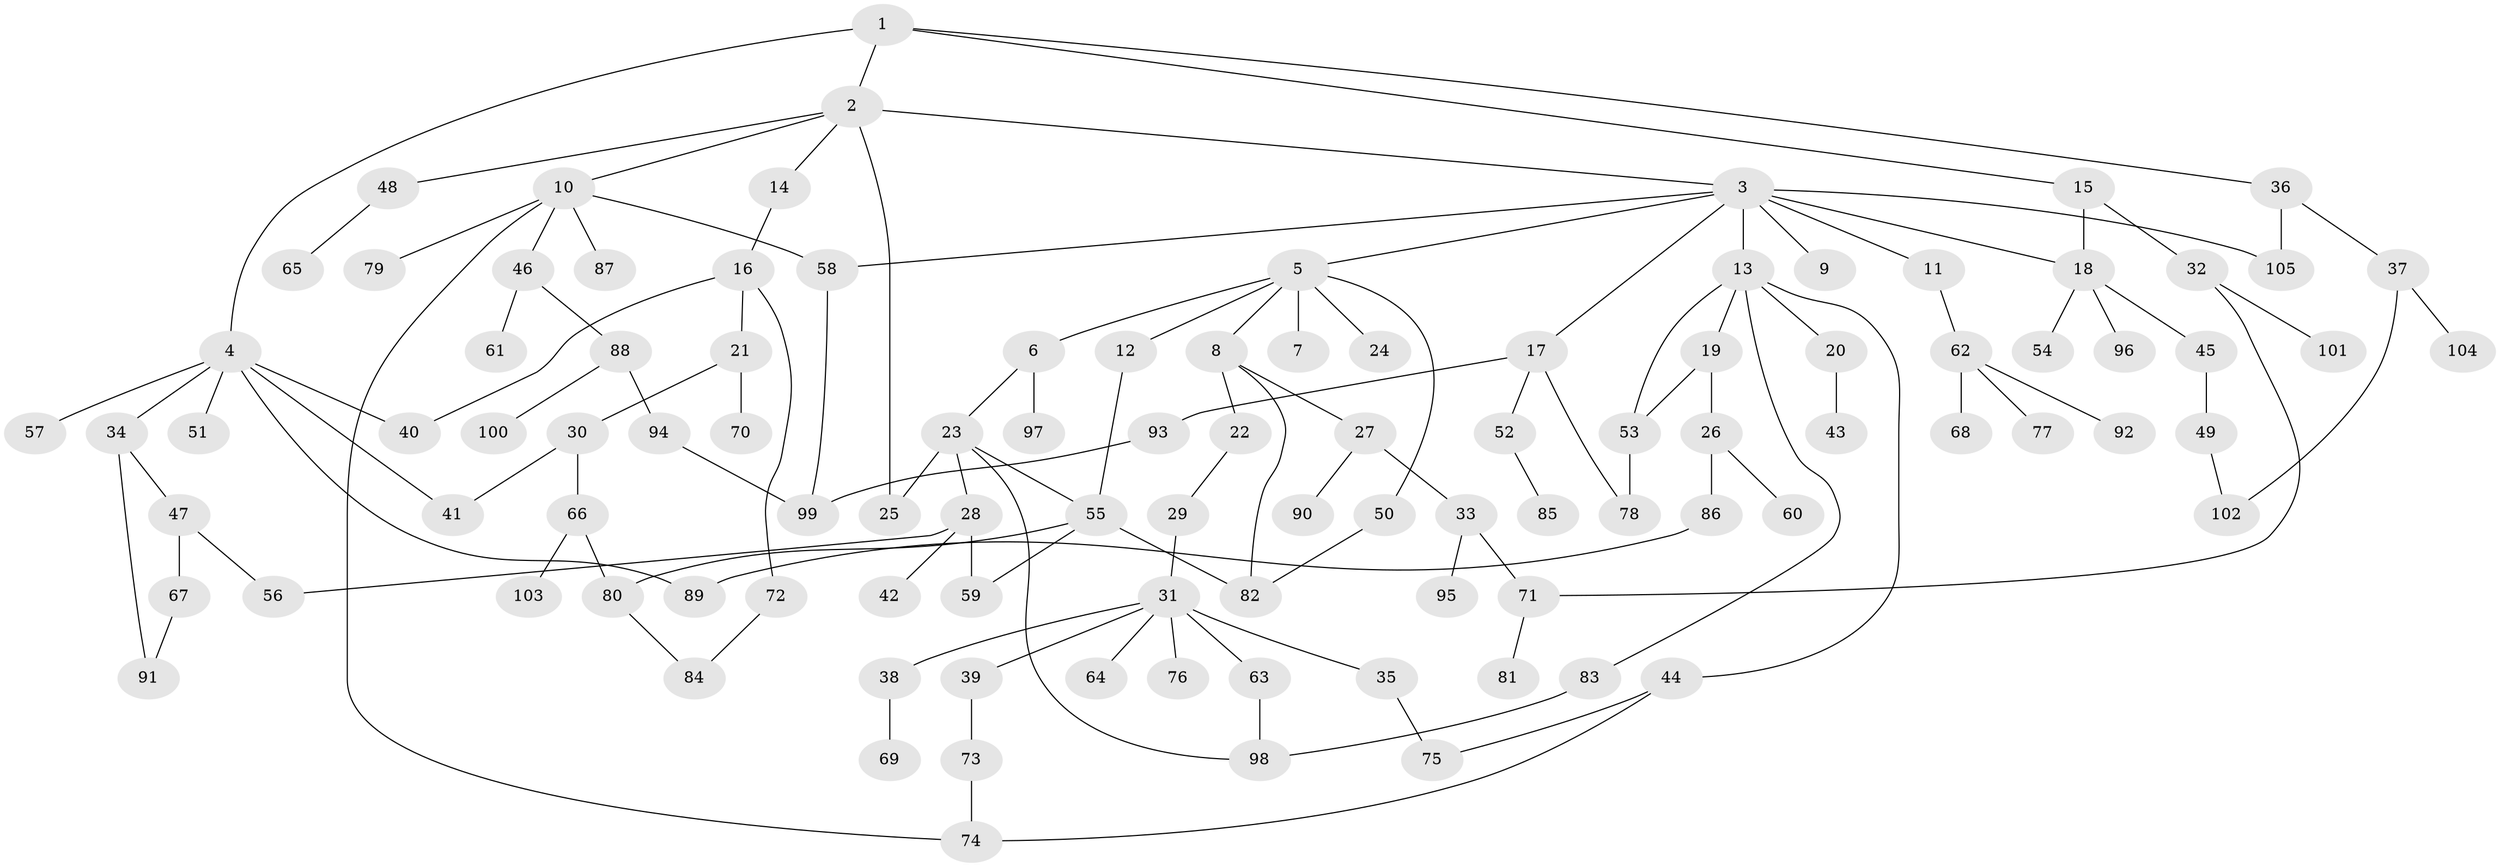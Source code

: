 // Generated by graph-tools (version 1.1) at 2025/49/03/09/25 03:49:17]
// undirected, 105 vertices, 130 edges
graph export_dot {
graph [start="1"]
  node [color=gray90,style=filled];
  1;
  2;
  3;
  4;
  5;
  6;
  7;
  8;
  9;
  10;
  11;
  12;
  13;
  14;
  15;
  16;
  17;
  18;
  19;
  20;
  21;
  22;
  23;
  24;
  25;
  26;
  27;
  28;
  29;
  30;
  31;
  32;
  33;
  34;
  35;
  36;
  37;
  38;
  39;
  40;
  41;
  42;
  43;
  44;
  45;
  46;
  47;
  48;
  49;
  50;
  51;
  52;
  53;
  54;
  55;
  56;
  57;
  58;
  59;
  60;
  61;
  62;
  63;
  64;
  65;
  66;
  67;
  68;
  69;
  70;
  71;
  72;
  73;
  74;
  75;
  76;
  77;
  78;
  79;
  80;
  81;
  82;
  83;
  84;
  85;
  86;
  87;
  88;
  89;
  90;
  91;
  92;
  93;
  94;
  95;
  96;
  97;
  98;
  99;
  100;
  101;
  102;
  103;
  104;
  105;
  1 -- 2;
  1 -- 4;
  1 -- 15;
  1 -- 36;
  2 -- 3;
  2 -- 10;
  2 -- 14;
  2 -- 25;
  2 -- 48;
  3 -- 5;
  3 -- 9;
  3 -- 11;
  3 -- 13;
  3 -- 17;
  3 -- 58;
  3 -- 105;
  3 -- 18;
  4 -- 34;
  4 -- 40;
  4 -- 41;
  4 -- 51;
  4 -- 57;
  4 -- 89;
  5 -- 6;
  5 -- 7;
  5 -- 8;
  5 -- 12;
  5 -- 24;
  5 -- 50;
  6 -- 23;
  6 -- 97;
  8 -- 22;
  8 -- 27;
  8 -- 82;
  10 -- 46;
  10 -- 79;
  10 -- 87;
  10 -- 58;
  10 -- 74;
  11 -- 62;
  12 -- 55;
  13 -- 19;
  13 -- 20;
  13 -- 44;
  13 -- 53;
  13 -- 83;
  14 -- 16;
  15 -- 18;
  15 -- 32;
  16 -- 21;
  16 -- 72;
  16 -- 40;
  17 -- 52;
  17 -- 93;
  17 -- 78;
  18 -- 45;
  18 -- 54;
  18 -- 96;
  19 -- 26;
  19 -- 53;
  20 -- 43;
  21 -- 30;
  21 -- 70;
  22 -- 29;
  23 -- 28;
  23 -- 98;
  23 -- 25;
  23 -- 55;
  26 -- 60;
  26 -- 86;
  27 -- 33;
  27 -- 90;
  28 -- 42;
  28 -- 59;
  28 -- 56;
  29 -- 31;
  30 -- 66;
  30 -- 41;
  31 -- 35;
  31 -- 38;
  31 -- 39;
  31 -- 63;
  31 -- 64;
  31 -- 76;
  32 -- 101;
  32 -- 71;
  33 -- 71;
  33 -- 95;
  34 -- 47;
  34 -- 91;
  35 -- 75;
  36 -- 37;
  36 -- 105;
  37 -- 102;
  37 -- 104;
  38 -- 69;
  39 -- 73;
  44 -- 75;
  44 -- 74;
  45 -- 49;
  46 -- 61;
  46 -- 88;
  47 -- 56;
  47 -- 67;
  48 -- 65;
  49 -- 102;
  50 -- 82;
  52 -- 85;
  53 -- 78;
  55 -- 80;
  55 -- 59;
  55 -- 82;
  58 -- 99;
  62 -- 68;
  62 -- 77;
  62 -- 92;
  63 -- 98;
  66 -- 103;
  66 -- 80;
  67 -- 91;
  71 -- 81;
  72 -- 84;
  73 -- 74;
  80 -- 84;
  83 -- 98;
  86 -- 89;
  88 -- 94;
  88 -- 100;
  93 -- 99;
  94 -- 99;
}
